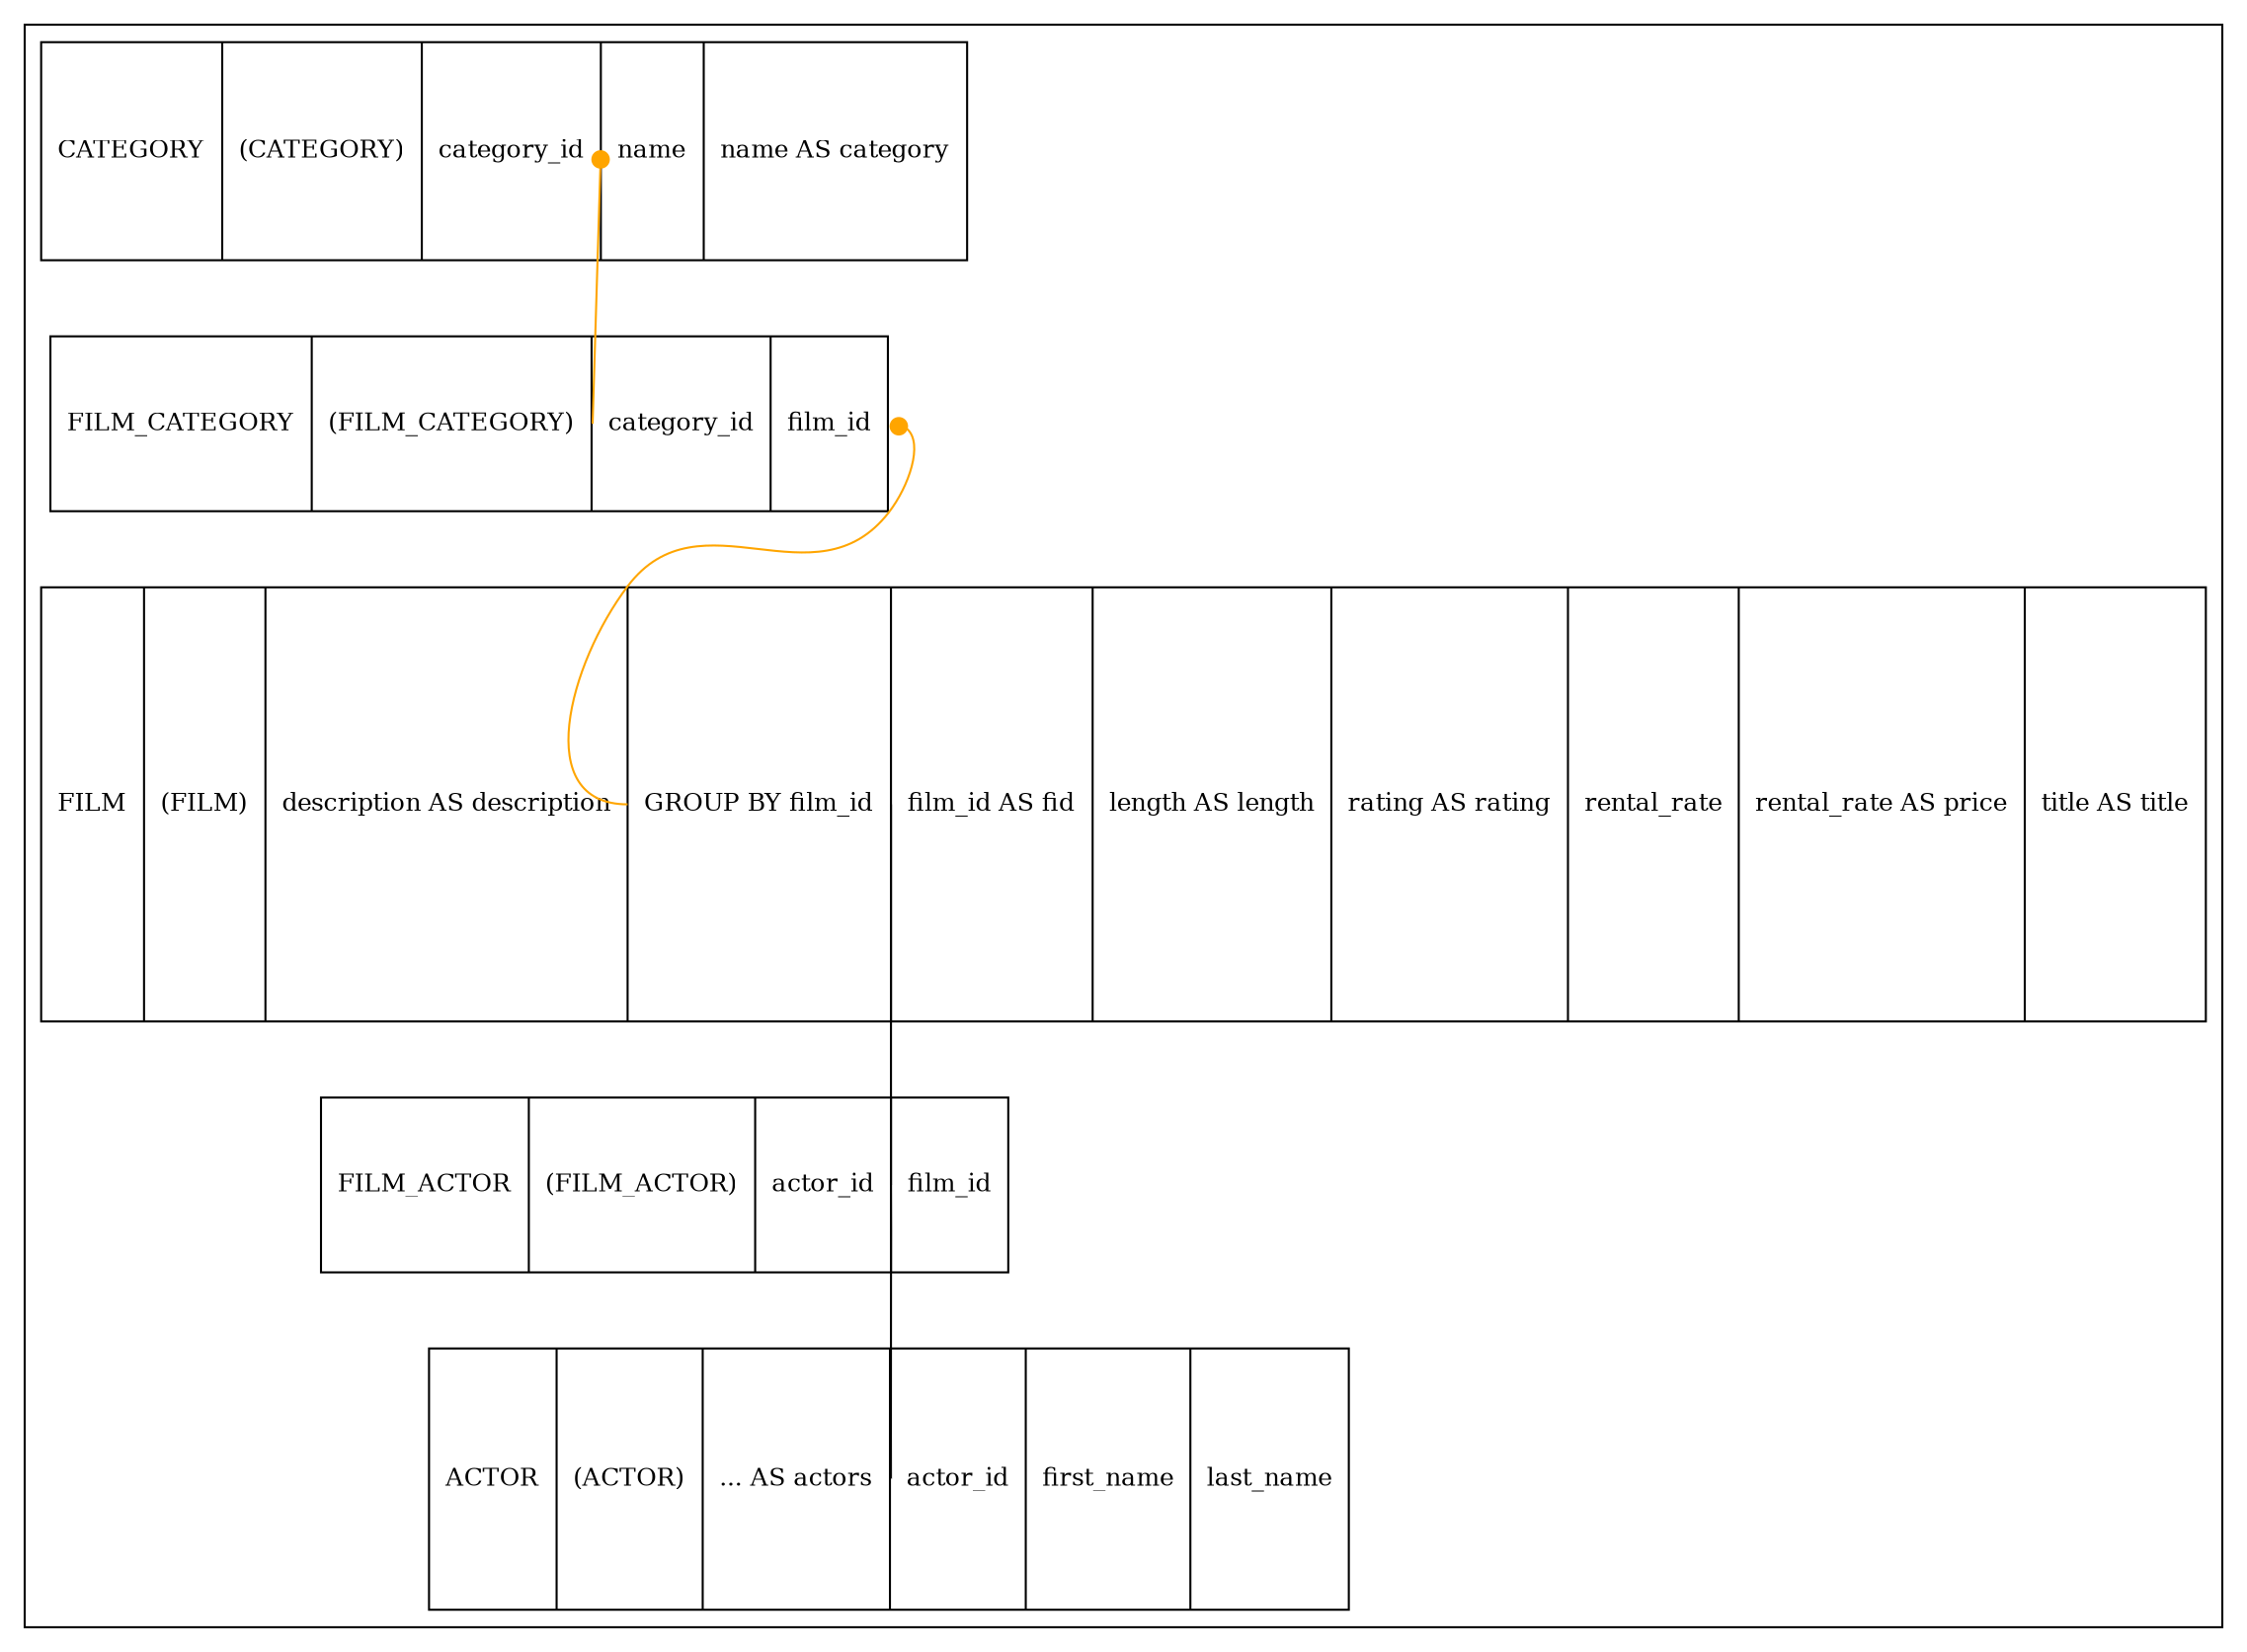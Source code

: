 digraph G {
subgraph cluster_main  {
	node [fontsize=12,
		label="\N",
		shape=record
	];
	_dummy	[height=0.5,
		label="",
		pos="326,18",
		shape=none,
		width=0.75];
	CATEGORY	[fillcolor=white,
		height=1.4722,
		label="CATEGORY | (CATEGORY) |<category_id> category_id|<name> name|<category> name AS category",
		pos="50.5,53",
		rects="0,84.5,101,105.5 0,63.5,101,84.5 0,42.5,101,63.5 0,21.5,101,42.5 0,0.5,101,21.5",
		style=filled,
		width=1.4028];
	FILM_CATEGORY	[fillcolor=white,
		height=1.1806,
		label="FILM_CATEGORY | (FILM_CATEGORY) |<category_id> category_id|<film_id> film_id",
		pos="113.91,87.442",
		rects="53.407,108.44,174.41,129.44 53.407,87.442,174.41,108.44 53.407,66.442,174.41,87.442 53.407,45.442,174.41,66.442",
		style=filled,
		width=1.6806];
	CATEGORY:category_id:e -> FILM_CATEGORY:category_id:w	[arrowhead=none,
		arrowtail=dot,
		color=orange,
		dir=both,
		pos="s,101.5,53 93.907,56.663 80.241,63.256 52.907,76.442 52.907,76.442"];
	FILM	[fillcolor=white,
		height=2.9306,
		label="FILM | (FILM) |<description> description AS description|<film_id> GROUP BY film_id|<fid> film_id AS fid|<length> length AS length|<\
rating> rating AS rating|<rental_rate> rental_rate|<price> rental_rate AS price|<title> title AS title",
		pos="183.31,107.85",
		rects="114.81,191.85,251.81,212.85 114.81,170.85,251.81,191.85 114.81,149.85,251.81,170.85 114.81,128.85,251.81,149.85 114.81,107.85,251.81,\
128.85 114.81,86.85,251.81,107.85 114.81,65.85,251.81,86.85 114.81,44.85,251.81,65.85 114.81,23.85,251.81,44.85 114.81,2.8505,251.81,\
23.85",
		style=filled,
		width=1.9028];
	FILM_CATEGORY:film_id:e -> FILM:film_id:w	[arrowhead=none,
		arrowtail=dot,
		color=orange,
		dir=both,
		pos="e,174.91,55.442 114.31,139.85 114.31,139.85 155.87,81.964 170.15,62.065"];
	FILM_ACTOR	[fillcolor=white,
		height=1.1806,
		label="FILM_ACTOR | (FILM_ACTOR) |<actor_id> actor_id|<film_id> film_id",
		pos="245.43,144.94",
		rects="196.43,165.94,294.43,186.94 196.43,144.94,294.43,165.94 196.43,123.94,294.43,144.94 196.43,102.94,294.43,123.94",
		style=filled,
		width=1.3611];
	FILM:film_id:e -> FILM_ACTOR:film_id:w	[arrowhead=none,
		arrowtail=none,
		color=black,
		dir=both,
		pos="252.31,139.85 252.31,139.85 196.43,112.94 196.43,112.94"];
	ACTOR	[fillcolor=white,
		height=1.7639,
		label="ACTOR | (ACTOR) |<actors> ... AS actors|<actor_id> actor_id|<first_name> first_name|<last_name> last_name",
		pos="314.64,165.65",
		rects="277.64,207.65,351.64,228.65 277.64,186.65,351.64,207.65 277.64,165.65,351.64,186.65 277.64,144.65,351.64,165.65 277.64,123.65,351.64,\
144.65 277.64,102.65,351.64,123.65",
		style=filled,
		width=1.0278];
	FILM_ACTOR:actor_id:e -> ACTOR:actor_id:w	[arrowhead=none,
		arrowtail=none,
		color=black,
		dir=both,
		pos="277.64,154.65 277.64,154.65 294.43,133.94 294.43,133.94"];
}






}